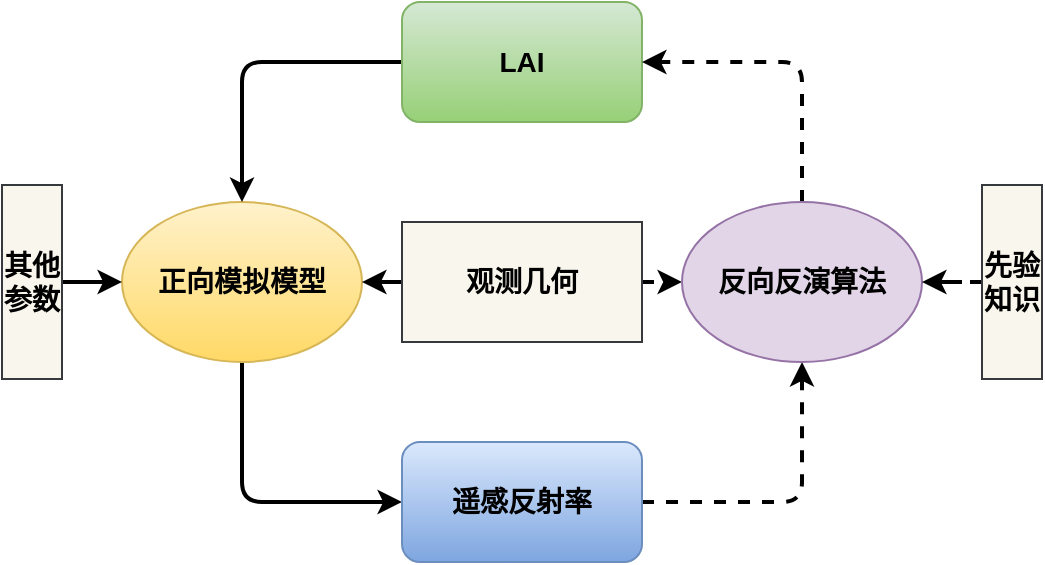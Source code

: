 <mxfile version="10.6.0" type="github"><diagram id="DAdng0Zh7KXk0IyMwAks" name="Page-1"><mxGraphModel dx="741" dy="403" grid="1" gridSize="10" guides="1" tooltips="1" connect="1" arrows="1" fold="1" page="1" pageScale="1" pageWidth="827" pageHeight="1169" math="0" shadow="0"><root><mxCell id="0"/><mxCell id="1" parent="0"/><mxCell id="XwB4gih8Cw6teAmszRxy-10" style="edgeStyle=orthogonalEdgeStyle;rounded=1;orthogonalLoop=1;jettySize=auto;html=1;exitX=0.5;exitY=1;exitDx=0;exitDy=0;entryX=0;entryY=0.5;entryDx=0;entryDy=0;strokeWidth=2;fontSize=14;" parent="1" source="XwB4gih8Cw6teAmszRxy-2" target="XwB4gih8Cw6teAmszRxy-3" edge="1"><mxGeometry relative="1" as="geometry"/></mxCell><mxCell id="XwB4gih8Cw6teAmszRxy-2" value="正向模拟模型" style="ellipse;whiteSpace=wrap;html=1;fontSize=14;gradientColor=#ffd966;fillColor=#fff2cc;strokeColor=#d6b656;fontStyle=1" parent="1" vertex="1"><mxGeometry x="190" y="200" width="120" height="80" as="geometry"/></mxCell><mxCell id="XwB4gih8Cw6teAmszRxy-12" style="edgeStyle=orthogonalEdgeStyle;orthogonalLoop=1;jettySize=auto;html=1;exitX=1;exitY=0.5;exitDx=0;exitDy=0;entryX=0.5;entryY=1;entryDx=0;entryDy=0;strokeWidth=2;fontSize=14;dashed=1;rounded=1;" parent="1" source="XwB4gih8Cw6teAmszRxy-3" target="XwB4gih8Cw6teAmszRxy-6" edge="1"><mxGeometry relative="1" as="geometry"/></mxCell><mxCell id="XwB4gih8Cw6teAmszRxy-3" value="遥感反射率" style="rounded=1;whiteSpace=wrap;html=1;fontSize=14;gradientColor=#7ea6e0;fillColor=#dae8fc;strokeColor=#6c8ebf;fontStyle=1" parent="1" vertex="1"><mxGeometry x="330" y="320" width="120" height="60" as="geometry"/></mxCell><mxCell id="XwB4gih8Cw6teAmszRxy-9" style="edgeStyle=orthogonalEdgeStyle;rounded=1;orthogonalLoop=1;jettySize=auto;html=1;exitX=0;exitY=0.5;exitDx=0;exitDy=0;fontSize=14;strokeWidth=2;" parent="1" source="XwB4gih8Cw6teAmszRxy-4" target="XwB4gih8Cw6teAmszRxy-2" edge="1"><mxGeometry relative="1" as="geometry"/></mxCell><mxCell id="XwB4gih8Cw6teAmszRxy-4" value="&lt;span&gt;LAI&lt;/span&gt;" style="rounded=1;whiteSpace=wrap;html=1;fontSize=14;gradientColor=#97d077;fillColor=#d5e8d4;strokeColor=#82b366;fontStyle=1" parent="1" vertex="1"><mxGeometry x="330" y="100" width="120" height="60" as="geometry"/></mxCell><mxCell id="XwB4gih8Cw6teAmszRxy-15" style="edgeStyle=orthogonalEdgeStyle;rounded=0;orthogonalLoop=1;jettySize=auto;html=1;exitX=1;exitY=0.5;exitDx=0;exitDy=0;entryX=0;entryY=0.5;entryDx=0;entryDy=0;strokeWidth=2;fontSize=14;dashed=1;" parent="1" source="XwB4gih8Cw6teAmszRxy-5" target="XwB4gih8Cw6teAmszRxy-6" edge="1"><mxGeometry relative="1" as="geometry"/></mxCell><mxCell id="XwB4gih8Cw6teAmszRxy-16" style="edgeStyle=orthogonalEdgeStyle;rounded=0;orthogonalLoop=1;jettySize=auto;html=1;exitX=0;exitY=0.5;exitDx=0;exitDy=0;entryX=1;entryY=0.5;entryDx=0;entryDy=0;strokeWidth=2;fontSize=14;" parent="1" source="XwB4gih8Cw6teAmszRxy-5" target="XwB4gih8Cw6teAmszRxy-2" edge="1"><mxGeometry relative="1" as="geometry"/></mxCell><mxCell id="XwB4gih8Cw6teAmszRxy-5" value="观测几何" style="rounded=0;whiteSpace=wrap;html=1;fontSize=14;fontStyle=1;fillColor=#f9f7ed;strokeColor=#36393d;" parent="1" vertex="1"><mxGeometry x="330" y="210" width="120" height="60" as="geometry"/></mxCell><mxCell id="XwB4gih8Cw6teAmszRxy-13" style="edgeStyle=orthogonalEdgeStyle;rounded=1;orthogonalLoop=1;jettySize=auto;html=1;exitX=0.5;exitY=0;exitDx=0;exitDy=0;entryX=1;entryY=0.5;entryDx=0;entryDy=0;dashed=1;strokeWidth=2;fontSize=14;" parent="1" source="XwB4gih8Cw6teAmszRxy-6" target="XwB4gih8Cw6teAmszRxy-4" edge="1"><mxGeometry relative="1" as="geometry"/></mxCell><mxCell id="XwB4gih8Cw6teAmszRxy-6" value="反向反演算法" style="ellipse;whiteSpace=wrap;html=1;fontSize=14;fillColor=#e1d5e7;strokeColor=#9673a6;fontStyle=1" parent="1" vertex="1"><mxGeometry x="470" y="200" width="120" height="80" as="geometry"/></mxCell><mxCell id="XwB4gih8Cw6teAmszRxy-11" style="edgeStyle=orthogonalEdgeStyle;rounded=0;orthogonalLoop=1;jettySize=auto;html=1;exitX=1;exitY=0.5;exitDx=0;exitDy=0;strokeWidth=2;fontSize=14;" parent="1" source="XwB4gih8Cw6teAmszRxy-7" target="XwB4gih8Cw6teAmszRxy-2" edge="1"><mxGeometry relative="1" as="geometry"/></mxCell><mxCell id="XwB4gih8Cw6teAmszRxy-7" value="其他参数" style="rounded=0;whiteSpace=wrap;html=1;fontSize=14;fontStyle=1;fillColor=#f9f7ed;strokeColor=#36393d;" parent="1" vertex="1"><mxGeometry x="130" y="191.5" width="30" height="97" as="geometry"/></mxCell><mxCell id="XwB4gih8Cw6teAmszRxy-14" style="edgeStyle=orthogonalEdgeStyle;rounded=0;orthogonalLoop=1;jettySize=auto;html=1;entryX=1;entryY=0.5;entryDx=0;entryDy=0;dashed=1;strokeWidth=2;fontSize=14;" parent="1" source="XwB4gih8Cw6teAmszRxy-8" target="XwB4gih8Cw6teAmszRxy-6" edge="1"><mxGeometry relative="1" as="geometry"/></mxCell><mxCell id="XwB4gih8Cw6teAmszRxy-8" value="先验知识" style="rounded=0;whiteSpace=wrap;html=1;fontSize=14;fontStyle=1;fillColor=#f9f7ed;strokeColor=#36393d;" parent="1" vertex="1"><mxGeometry x="620" y="191.5" width="30" height="97" as="geometry"/></mxCell></root></mxGraphModel></diagram></mxfile>